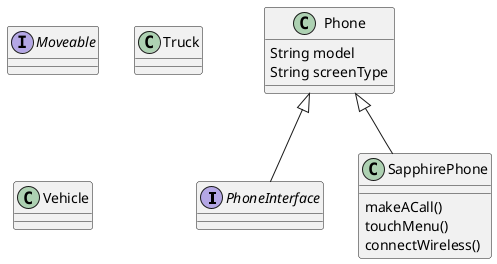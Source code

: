 @startuml

interface PhoneInterface
interface Moveable

Phone <|-- PhoneInterface

class Phone {
    String model
    String screenType
}

class SapphirePhone extends Phone {
    makeACall()
    touchMenu()
    connectWireless()
}
class Truck
class Vehicle

@enduml